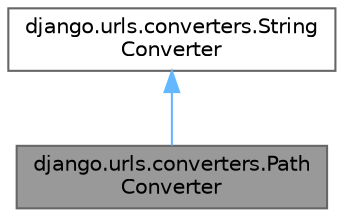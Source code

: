 digraph "django.urls.converters.PathConverter"
{
 // LATEX_PDF_SIZE
  bgcolor="transparent";
  edge [fontname=Helvetica,fontsize=10,labelfontname=Helvetica,labelfontsize=10];
  node [fontname=Helvetica,fontsize=10,shape=box,height=0.2,width=0.4];
  Node1 [id="Node000001",label="django.urls.converters.Path\lConverter",height=0.2,width=0.4,color="gray40", fillcolor="grey60", style="filled", fontcolor="black",tooltip=" "];
  Node2 -> Node1 [id="edge2_Node000001_Node000002",dir="back",color="steelblue1",style="solid",tooltip=" "];
  Node2 [id="Node000002",label="django.urls.converters.String\lConverter",height=0.2,width=0.4,color="gray40", fillcolor="white", style="filled",URL="$classdjango_1_1urls_1_1converters_1_1StringConverter.html",tooltip=" "];
}
